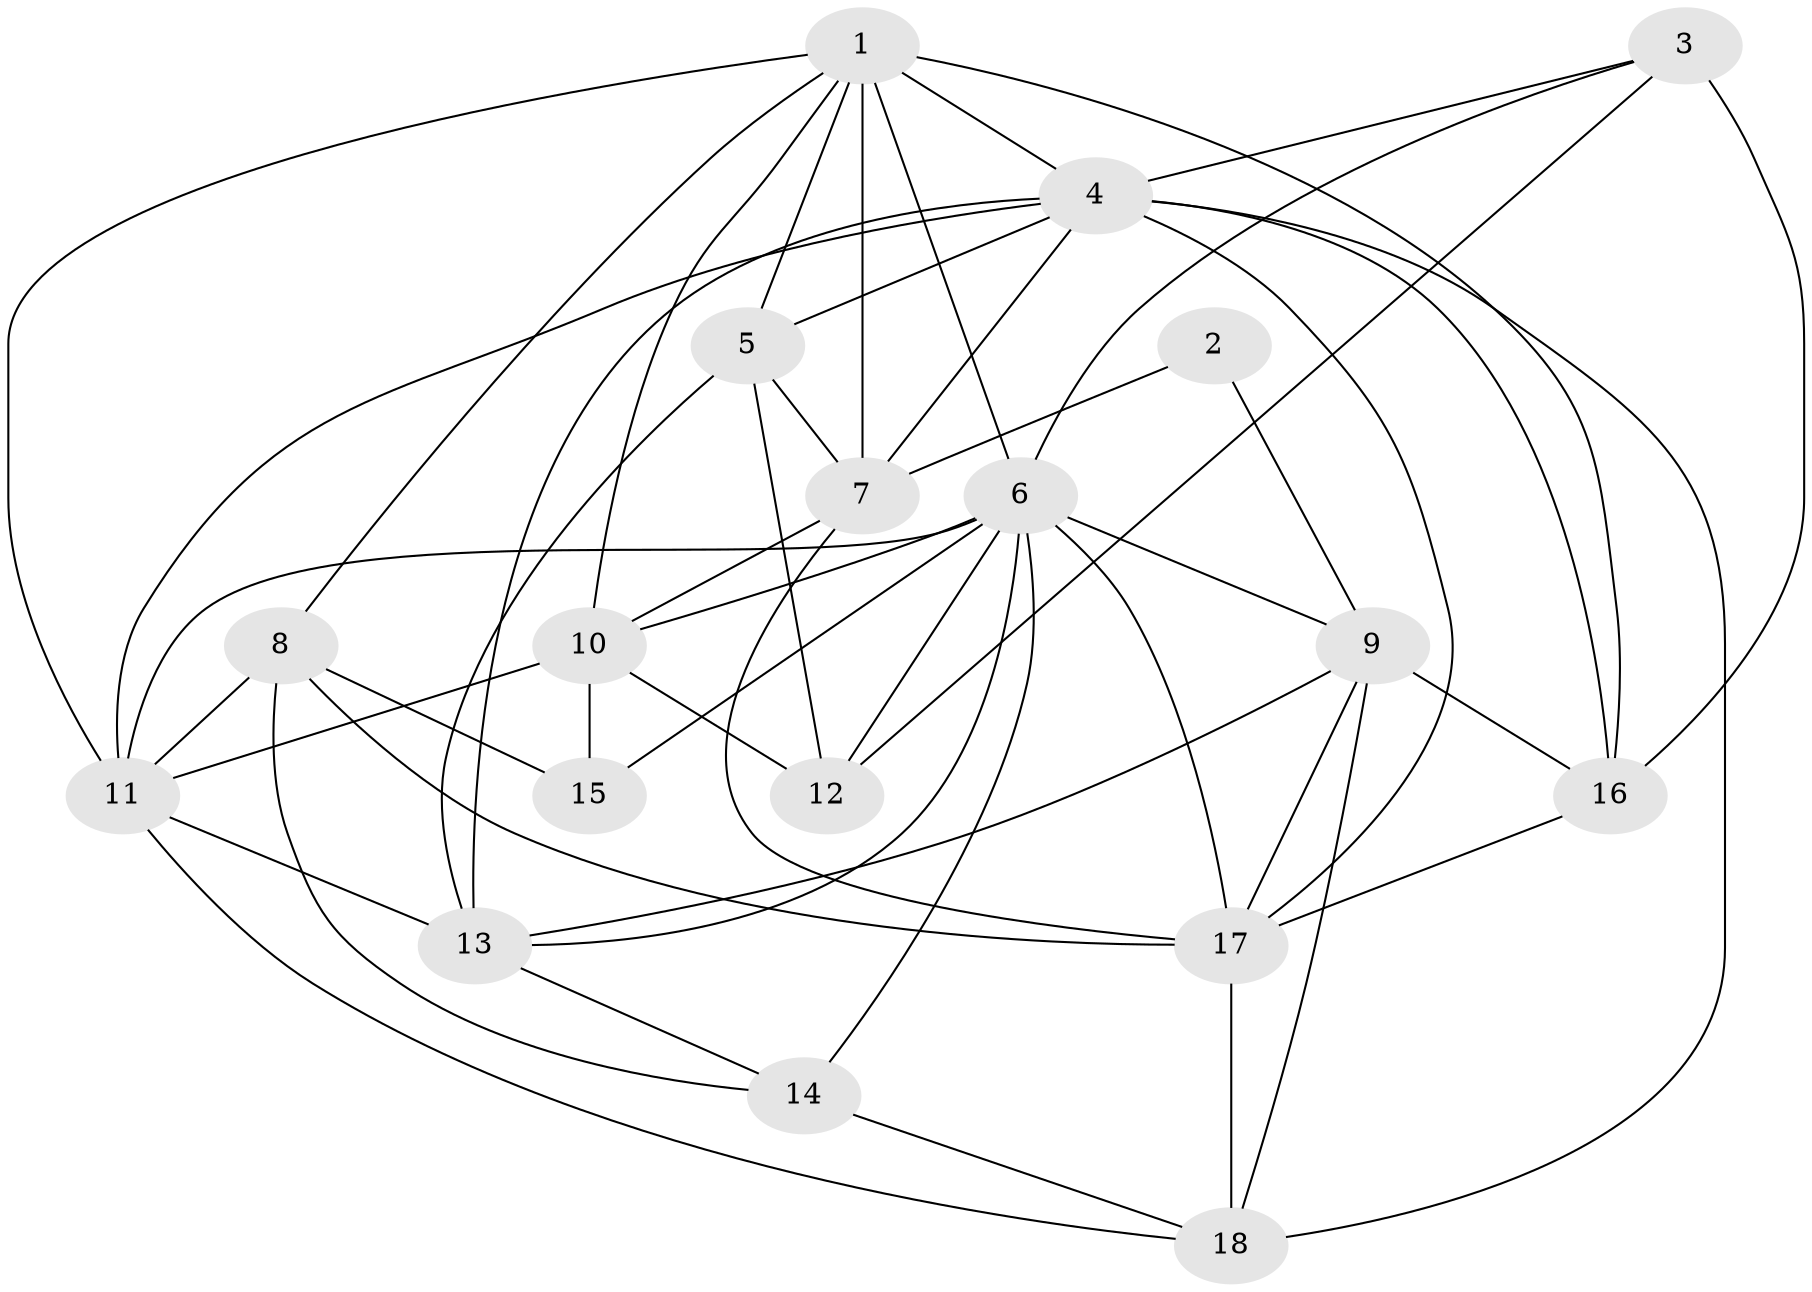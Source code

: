 // original degree distribution, {3: 0.2542372881355932, 5: 0.15254237288135594, 4: 0.288135593220339, 2: 0.15254237288135594, 9: 0.01694915254237288, 6: 0.1016949152542373, 8: 0.01694915254237288, 7: 0.01694915254237288}
// Generated by graph-tools (version 1.1) at 2025/37/03/04/25 23:37:06]
// undirected, 18 vertices, 51 edges
graph export_dot {
  node [color=gray90,style=filled];
  1;
  2;
  3;
  4;
  5;
  6;
  7;
  8;
  9;
  10;
  11;
  12;
  13;
  14;
  15;
  16;
  17;
  18;
  1 -- 4 [weight=1.0];
  1 -- 5 [weight=1.0];
  1 -- 6 [weight=1.0];
  1 -- 7 [weight=1.0];
  1 -- 8 [weight=1.0];
  1 -- 10 [weight=2.0];
  1 -- 11 [weight=1.0];
  1 -- 16 [weight=3.0];
  2 -- 7 [weight=1.0];
  2 -- 9 [weight=2.0];
  3 -- 4 [weight=1.0];
  3 -- 6 [weight=1.0];
  3 -- 12 [weight=1.0];
  3 -- 16 [weight=1.0];
  4 -- 5 [weight=1.0];
  4 -- 7 [weight=1.0];
  4 -- 11 [weight=2.0];
  4 -- 13 [weight=3.0];
  4 -- 16 [weight=1.0];
  4 -- 17 [weight=2.0];
  4 -- 18 [weight=1.0];
  5 -- 7 [weight=2.0];
  5 -- 12 [weight=1.0];
  5 -- 13 [weight=1.0];
  6 -- 9 [weight=2.0];
  6 -- 10 [weight=1.0];
  6 -- 11 [weight=1.0];
  6 -- 12 [weight=3.0];
  6 -- 13 [weight=1.0];
  6 -- 14 [weight=1.0];
  6 -- 15 [weight=1.0];
  6 -- 17 [weight=1.0];
  7 -- 10 [weight=1.0];
  7 -- 17 [weight=2.0];
  8 -- 11 [weight=1.0];
  8 -- 14 [weight=1.0];
  8 -- 15 [weight=1.0];
  8 -- 17 [weight=1.0];
  9 -- 13 [weight=2.0];
  9 -- 16 [weight=1.0];
  9 -- 17 [weight=1.0];
  9 -- 18 [weight=1.0];
  10 -- 11 [weight=2.0];
  10 -- 12 [weight=2.0];
  10 -- 15 [weight=1.0];
  11 -- 13 [weight=1.0];
  11 -- 18 [weight=1.0];
  13 -- 14 [weight=1.0];
  14 -- 18 [weight=1.0];
  16 -- 17 [weight=1.0];
  17 -- 18 [weight=4.0];
}

